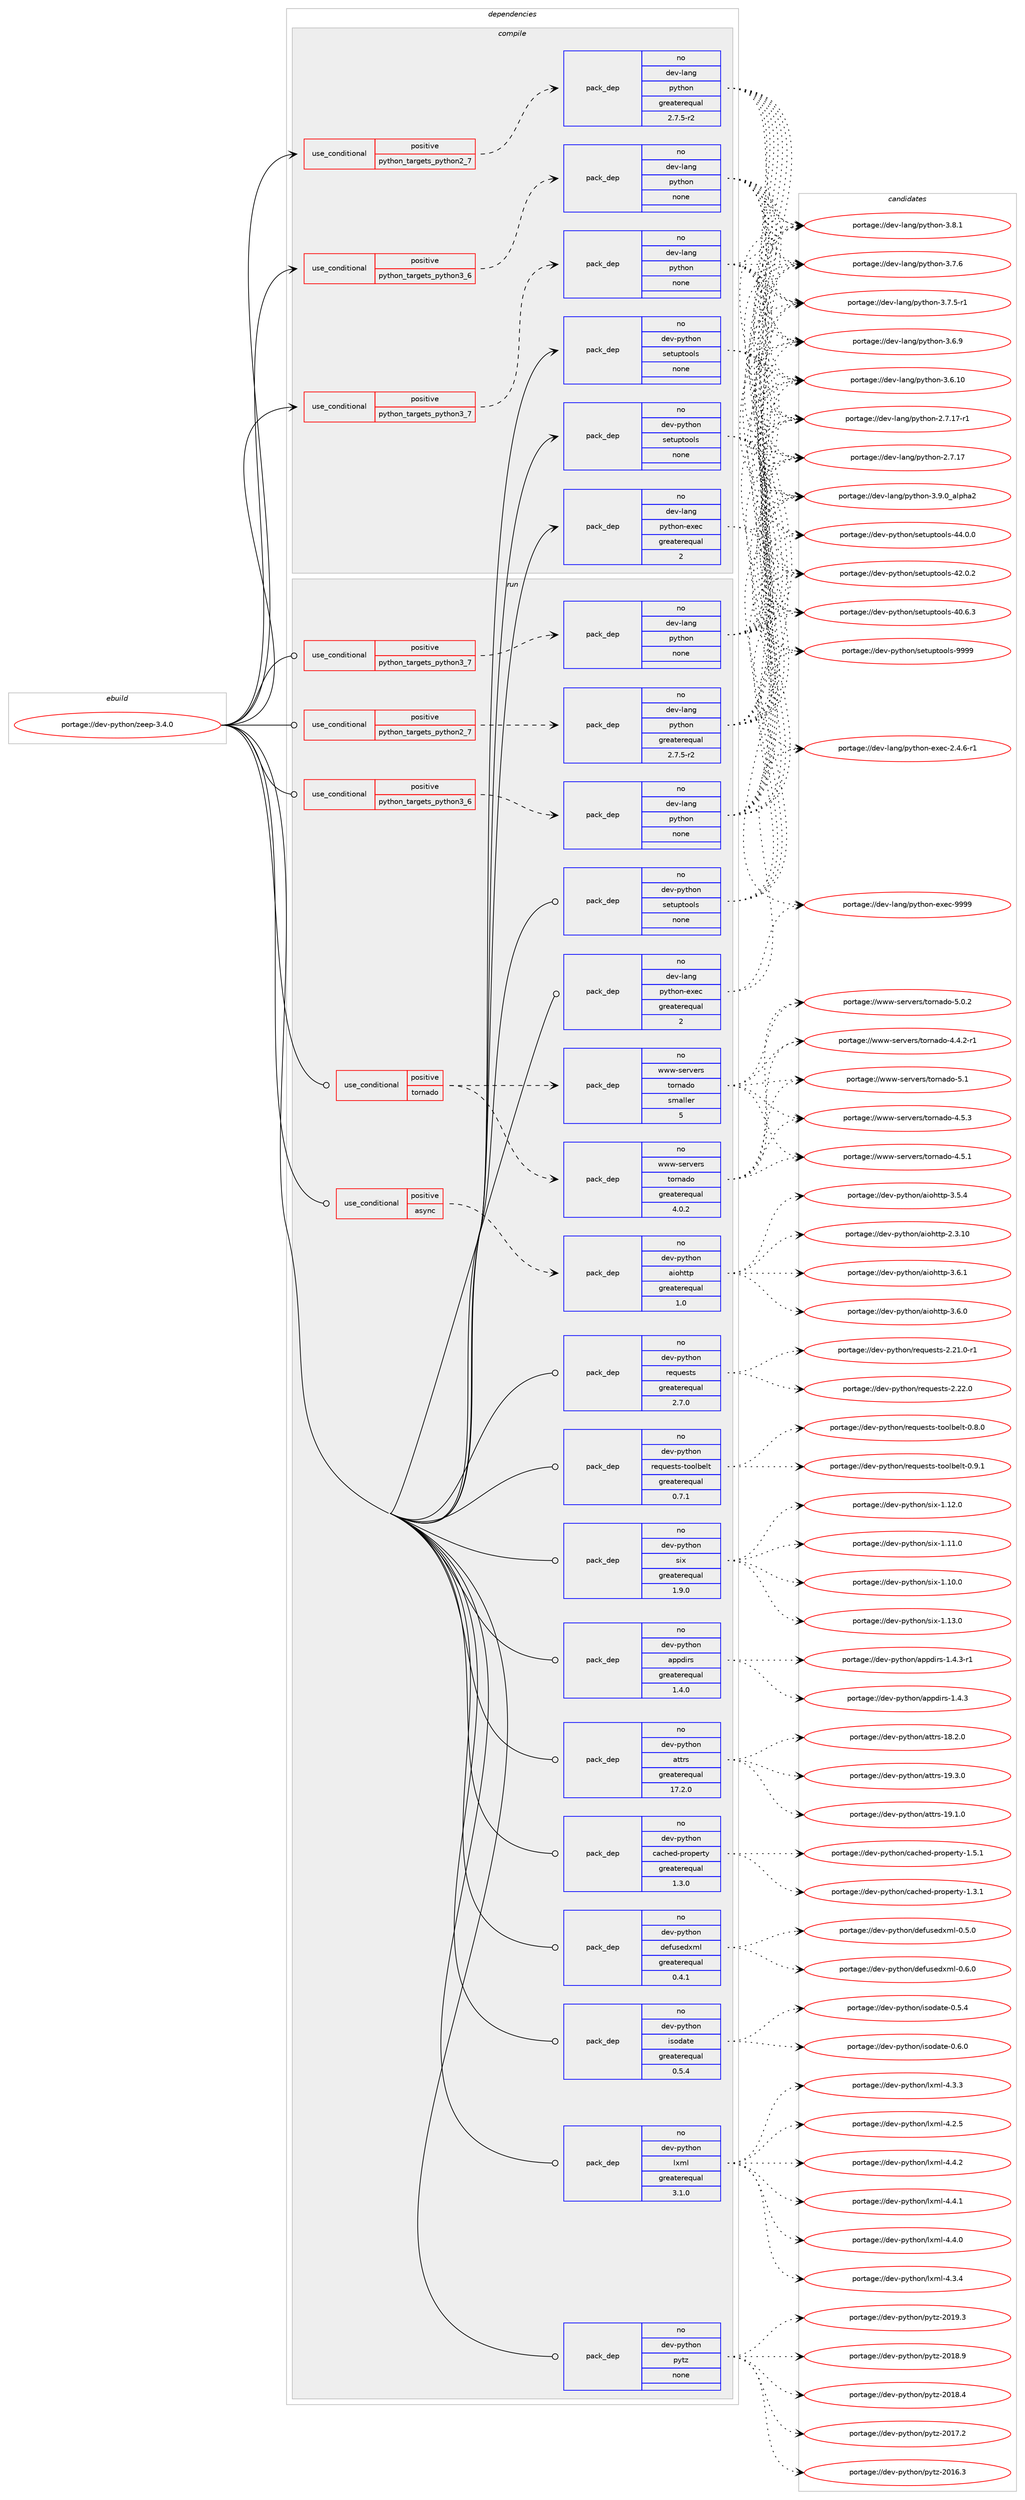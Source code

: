 digraph prolog {

# *************
# Graph options
# *************

newrank=true;
concentrate=true;
compound=true;
graph [rankdir=LR,fontname=Helvetica,fontsize=10,ranksep=1.5];#, ranksep=2.5, nodesep=0.2];
edge  [arrowhead=vee];
node  [fontname=Helvetica,fontsize=10];

# **********
# The ebuild
# **********

subgraph cluster_leftcol {
color=gray;
rank=same;
label=<<i>ebuild</i>>;
id [label="portage://dev-python/zeep-3.4.0", color=red, width=4, href="../dev-python/zeep-3.4.0.svg"];
}

# ****************
# The dependencies
# ****************

subgraph cluster_midcol {
color=gray;
label=<<i>dependencies</i>>;
subgraph cluster_compile {
fillcolor="#eeeeee";
style=filled;
label=<<i>compile</i>>;
subgraph cond103281 {
dependency416819 [label=<<TABLE BORDER="0" CELLBORDER="1" CELLSPACING="0" CELLPADDING="4"><TR><TD ROWSPAN="3" CELLPADDING="10">use_conditional</TD></TR><TR><TD>positive</TD></TR><TR><TD>python_targets_python2_7</TD></TR></TABLE>>, shape=none, color=red];
subgraph pack308657 {
dependency416820 [label=<<TABLE BORDER="0" CELLBORDER="1" CELLSPACING="0" CELLPADDING="4" WIDTH="220"><TR><TD ROWSPAN="6" CELLPADDING="30">pack_dep</TD></TR><TR><TD WIDTH="110">no</TD></TR><TR><TD>dev-lang</TD></TR><TR><TD>python</TD></TR><TR><TD>greaterequal</TD></TR><TR><TD>2.7.5-r2</TD></TR></TABLE>>, shape=none, color=blue];
}
dependency416819:e -> dependency416820:w [weight=20,style="dashed",arrowhead="vee"];
}
id:e -> dependency416819:w [weight=20,style="solid",arrowhead="vee"];
subgraph cond103282 {
dependency416821 [label=<<TABLE BORDER="0" CELLBORDER="1" CELLSPACING="0" CELLPADDING="4"><TR><TD ROWSPAN="3" CELLPADDING="10">use_conditional</TD></TR><TR><TD>positive</TD></TR><TR><TD>python_targets_python3_6</TD></TR></TABLE>>, shape=none, color=red];
subgraph pack308658 {
dependency416822 [label=<<TABLE BORDER="0" CELLBORDER="1" CELLSPACING="0" CELLPADDING="4" WIDTH="220"><TR><TD ROWSPAN="6" CELLPADDING="30">pack_dep</TD></TR><TR><TD WIDTH="110">no</TD></TR><TR><TD>dev-lang</TD></TR><TR><TD>python</TD></TR><TR><TD>none</TD></TR><TR><TD></TD></TR></TABLE>>, shape=none, color=blue];
}
dependency416821:e -> dependency416822:w [weight=20,style="dashed",arrowhead="vee"];
}
id:e -> dependency416821:w [weight=20,style="solid",arrowhead="vee"];
subgraph cond103283 {
dependency416823 [label=<<TABLE BORDER="0" CELLBORDER="1" CELLSPACING="0" CELLPADDING="4"><TR><TD ROWSPAN="3" CELLPADDING="10">use_conditional</TD></TR><TR><TD>positive</TD></TR><TR><TD>python_targets_python3_7</TD></TR></TABLE>>, shape=none, color=red];
subgraph pack308659 {
dependency416824 [label=<<TABLE BORDER="0" CELLBORDER="1" CELLSPACING="0" CELLPADDING="4" WIDTH="220"><TR><TD ROWSPAN="6" CELLPADDING="30">pack_dep</TD></TR><TR><TD WIDTH="110">no</TD></TR><TR><TD>dev-lang</TD></TR><TR><TD>python</TD></TR><TR><TD>none</TD></TR><TR><TD></TD></TR></TABLE>>, shape=none, color=blue];
}
dependency416823:e -> dependency416824:w [weight=20,style="dashed",arrowhead="vee"];
}
id:e -> dependency416823:w [weight=20,style="solid",arrowhead="vee"];
subgraph pack308660 {
dependency416825 [label=<<TABLE BORDER="0" CELLBORDER="1" CELLSPACING="0" CELLPADDING="4" WIDTH="220"><TR><TD ROWSPAN="6" CELLPADDING="30">pack_dep</TD></TR><TR><TD WIDTH="110">no</TD></TR><TR><TD>dev-lang</TD></TR><TR><TD>python-exec</TD></TR><TR><TD>greaterequal</TD></TR><TR><TD>2</TD></TR></TABLE>>, shape=none, color=blue];
}
id:e -> dependency416825:w [weight=20,style="solid",arrowhead="vee"];
subgraph pack308661 {
dependency416826 [label=<<TABLE BORDER="0" CELLBORDER="1" CELLSPACING="0" CELLPADDING="4" WIDTH="220"><TR><TD ROWSPAN="6" CELLPADDING="30">pack_dep</TD></TR><TR><TD WIDTH="110">no</TD></TR><TR><TD>dev-python</TD></TR><TR><TD>setuptools</TD></TR><TR><TD>none</TD></TR><TR><TD></TD></TR></TABLE>>, shape=none, color=blue];
}
id:e -> dependency416826:w [weight=20,style="solid",arrowhead="vee"];
subgraph pack308662 {
dependency416827 [label=<<TABLE BORDER="0" CELLBORDER="1" CELLSPACING="0" CELLPADDING="4" WIDTH="220"><TR><TD ROWSPAN="6" CELLPADDING="30">pack_dep</TD></TR><TR><TD WIDTH="110">no</TD></TR><TR><TD>dev-python</TD></TR><TR><TD>setuptools</TD></TR><TR><TD>none</TD></TR><TR><TD></TD></TR></TABLE>>, shape=none, color=blue];
}
id:e -> dependency416827:w [weight=20,style="solid",arrowhead="vee"];
}
subgraph cluster_compileandrun {
fillcolor="#eeeeee";
style=filled;
label=<<i>compile and run</i>>;
}
subgraph cluster_run {
fillcolor="#eeeeee";
style=filled;
label=<<i>run</i>>;
subgraph cond103284 {
dependency416828 [label=<<TABLE BORDER="0" CELLBORDER="1" CELLSPACING="0" CELLPADDING="4"><TR><TD ROWSPAN="3" CELLPADDING="10">use_conditional</TD></TR><TR><TD>positive</TD></TR><TR><TD>async</TD></TR></TABLE>>, shape=none, color=red];
subgraph pack308663 {
dependency416829 [label=<<TABLE BORDER="0" CELLBORDER="1" CELLSPACING="0" CELLPADDING="4" WIDTH="220"><TR><TD ROWSPAN="6" CELLPADDING="30">pack_dep</TD></TR><TR><TD WIDTH="110">no</TD></TR><TR><TD>dev-python</TD></TR><TR><TD>aiohttp</TD></TR><TR><TD>greaterequal</TD></TR><TR><TD>1.0</TD></TR></TABLE>>, shape=none, color=blue];
}
dependency416828:e -> dependency416829:w [weight=20,style="dashed",arrowhead="vee"];
}
id:e -> dependency416828:w [weight=20,style="solid",arrowhead="odot"];
subgraph cond103285 {
dependency416830 [label=<<TABLE BORDER="0" CELLBORDER="1" CELLSPACING="0" CELLPADDING="4"><TR><TD ROWSPAN="3" CELLPADDING="10">use_conditional</TD></TR><TR><TD>positive</TD></TR><TR><TD>python_targets_python2_7</TD></TR></TABLE>>, shape=none, color=red];
subgraph pack308664 {
dependency416831 [label=<<TABLE BORDER="0" CELLBORDER="1" CELLSPACING="0" CELLPADDING="4" WIDTH="220"><TR><TD ROWSPAN="6" CELLPADDING="30">pack_dep</TD></TR><TR><TD WIDTH="110">no</TD></TR><TR><TD>dev-lang</TD></TR><TR><TD>python</TD></TR><TR><TD>greaterequal</TD></TR><TR><TD>2.7.5-r2</TD></TR></TABLE>>, shape=none, color=blue];
}
dependency416830:e -> dependency416831:w [weight=20,style="dashed",arrowhead="vee"];
}
id:e -> dependency416830:w [weight=20,style="solid",arrowhead="odot"];
subgraph cond103286 {
dependency416832 [label=<<TABLE BORDER="0" CELLBORDER="1" CELLSPACING="0" CELLPADDING="4"><TR><TD ROWSPAN="3" CELLPADDING="10">use_conditional</TD></TR><TR><TD>positive</TD></TR><TR><TD>python_targets_python3_6</TD></TR></TABLE>>, shape=none, color=red];
subgraph pack308665 {
dependency416833 [label=<<TABLE BORDER="0" CELLBORDER="1" CELLSPACING="0" CELLPADDING="4" WIDTH="220"><TR><TD ROWSPAN="6" CELLPADDING="30">pack_dep</TD></TR><TR><TD WIDTH="110">no</TD></TR><TR><TD>dev-lang</TD></TR><TR><TD>python</TD></TR><TR><TD>none</TD></TR><TR><TD></TD></TR></TABLE>>, shape=none, color=blue];
}
dependency416832:e -> dependency416833:w [weight=20,style="dashed",arrowhead="vee"];
}
id:e -> dependency416832:w [weight=20,style="solid",arrowhead="odot"];
subgraph cond103287 {
dependency416834 [label=<<TABLE BORDER="0" CELLBORDER="1" CELLSPACING="0" CELLPADDING="4"><TR><TD ROWSPAN="3" CELLPADDING="10">use_conditional</TD></TR><TR><TD>positive</TD></TR><TR><TD>python_targets_python3_7</TD></TR></TABLE>>, shape=none, color=red];
subgraph pack308666 {
dependency416835 [label=<<TABLE BORDER="0" CELLBORDER="1" CELLSPACING="0" CELLPADDING="4" WIDTH="220"><TR><TD ROWSPAN="6" CELLPADDING="30">pack_dep</TD></TR><TR><TD WIDTH="110">no</TD></TR><TR><TD>dev-lang</TD></TR><TR><TD>python</TD></TR><TR><TD>none</TD></TR><TR><TD></TD></TR></TABLE>>, shape=none, color=blue];
}
dependency416834:e -> dependency416835:w [weight=20,style="dashed",arrowhead="vee"];
}
id:e -> dependency416834:w [weight=20,style="solid",arrowhead="odot"];
subgraph cond103288 {
dependency416836 [label=<<TABLE BORDER="0" CELLBORDER="1" CELLSPACING="0" CELLPADDING="4"><TR><TD ROWSPAN="3" CELLPADDING="10">use_conditional</TD></TR><TR><TD>positive</TD></TR><TR><TD>tornado</TD></TR></TABLE>>, shape=none, color=red];
subgraph pack308667 {
dependency416837 [label=<<TABLE BORDER="0" CELLBORDER="1" CELLSPACING="0" CELLPADDING="4" WIDTH="220"><TR><TD ROWSPAN="6" CELLPADDING="30">pack_dep</TD></TR><TR><TD WIDTH="110">no</TD></TR><TR><TD>www-servers</TD></TR><TR><TD>tornado</TD></TR><TR><TD>greaterequal</TD></TR><TR><TD>4.0.2</TD></TR></TABLE>>, shape=none, color=blue];
}
dependency416836:e -> dependency416837:w [weight=20,style="dashed",arrowhead="vee"];
subgraph pack308668 {
dependency416838 [label=<<TABLE BORDER="0" CELLBORDER="1" CELLSPACING="0" CELLPADDING="4" WIDTH="220"><TR><TD ROWSPAN="6" CELLPADDING="30">pack_dep</TD></TR><TR><TD WIDTH="110">no</TD></TR><TR><TD>www-servers</TD></TR><TR><TD>tornado</TD></TR><TR><TD>smaller</TD></TR><TR><TD>5</TD></TR></TABLE>>, shape=none, color=blue];
}
dependency416836:e -> dependency416838:w [weight=20,style="dashed",arrowhead="vee"];
}
id:e -> dependency416836:w [weight=20,style="solid",arrowhead="odot"];
subgraph pack308669 {
dependency416839 [label=<<TABLE BORDER="0" CELLBORDER="1" CELLSPACING="0" CELLPADDING="4" WIDTH="220"><TR><TD ROWSPAN="6" CELLPADDING="30">pack_dep</TD></TR><TR><TD WIDTH="110">no</TD></TR><TR><TD>dev-lang</TD></TR><TR><TD>python-exec</TD></TR><TR><TD>greaterequal</TD></TR><TR><TD>2</TD></TR></TABLE>>, shape=none, color=blue];
}
id:e -> dependency416839:w [weight=20,style="solid",arrowhead="odot"];
subgraph pack308670 {
dependency416840 [label=<<TABLE BORDER="0" CELLBORDER="1" CELLSPACING="0" CELLPADDING="4" WIDTH="220"><TR><TD ROWSPAN="6" CELLPADDING="30">pack_dep</TD></TR><TR><TD WIDTH="110">no</TD></TR><TR><TD>dev-python</TD></TR><TR><TD>appdirs</TD></TR><TR><TD>greaterequal</TD></TR><TR><TD>1.4.0</TD></TR></TABLE>>, shape=none, color=blue];
}
id:e -> dependency416840:w [weight=20,style="solid",arrowhead="odot"];
subgraph pack308671 {
dependency416841 [label=<<TABLE BORDER="0" CELLBORDER="1" CELLSPACING="0" CELLPADDING="4" WIDTH="220"><TR><TD ROWSPAN="6" CELLPADDING="30">pack_dep</TD></TR><TR><TD WIDTH="110">no</TD></TR><TR><TD>dev-python</TD></TR><TR><TD>attrs</TD></TR><TR><TD>greaterequal</TD></TR><TR><TD>17.2.0</TD></TR></TABLE>>, shape=none, color=blue];
}
id:e -> dependency416841:w [weight=20,style="solid",arrowhead="odot"];
subgraph pack308672 {
dependency416842 [label=<<TABLE BORDER="0" CELLBORDER="1" CELLSPACING="0" CELLPADDING="4" WIDTH="220"><TR><TD ROWSPAN="6" CELLPADDING="30">pack_dep</TD></TR><TR><TD WIDTH="110">no</TD></TR><TR><TD>dev-python</TD></TR><TR><TD>cached-property</TD></TR><TR><TD>greaterequal</TD></TR><TR><TD>1.3.0</TD></TR></TABLE>>, shape=none, color=blue];
}
id:e -> dependency416842:w [weight=20,style="solid",arrowhead="odot"];
subgraph pack308673 {
dependency416843 [label=<<TABLE BORDER="0" CELLBORDER="1" CELLSPACING="0" CELLPADDING="4" WIDTH="220"><TR><TD ROWSPAN="6" CELLPADDING="30">pack_dep</TD></TR><TR><TD WIDTH="110">no</TD></TR><TR><TD>dev-python</TD></TR><TR><TD>defusedxml</TD></TR><TR><TD>greaterequal</TD></TR><TR><TD>0.4.1</TD></TR></TABLE>>, shape=none, color=blue];
}
id:e -> dependency416843:w [weight=20,style="solid",arrowhead="odot"];
subgraph pack308674 {
dependency416844 [label=<<TABLE BORDER="0" CELLBORDER="1" CELLSPACING="0" CELLPADDING="4" WIDTH="220"><TR><TD ROWSPAN="6" CELLPADDING="30">pack_dep</TD></TR><TR><TD WIDTH="110">no</TD></TR><TR><TD>dev-python</TD></TR><TR><TD>isodate</TD></TR><TR><TD>greaterequal</TD></TR><TR><TD>0.5.4</TD></TR></TABLE>>, shape=none, color=blue];
}
id:e -> dependency416844:w [weight=20,style="solid",arrowhead="odot"];
subgraph pack308675 {
dependency416845 [label=<<TABLE BORDER="0" CELLBORDER="1" CELLSPACING="0" CELLPADDING="4" WIDTH="220"><TR><TD ROWSPAN="6" CELLPADDING="30">pack_dep</TD></TR><TR><TD WIDTH="110">no</TD></TR><TR><TD>dev-python</TD></TR><TR><TD>lxml</TD></TR><TR><TD>greaterequal</TD></TR><TR><TD>3.1.0</TD></TR></TABLE>>, shape=none, color=blue];
}
id:e -> dependency416845:w [weight=20,style="solid",arrowhead="odot"];
subgraph pack308676 {
dependency416846 [label=<<TABLE BORDER="0" CELLBORDER="1" CELLSPACING="0" CELLPADDING="4" WIDTH="220"><TR><TD ROWSPAN="6" CELLPADDING="30">pack_dep</TD></TR><TR><TD WIDTH="110">no</TD></TR><TR><TD>dev-python</TD></TR><TR><TD>pytz</TD></TR><TR><TD>none</TD></TR><TR><TD></TD></TR></TABLE>>, shape=none, color=blue];
}
id:e -> dependency416846:w [weight=20,style="solid",arrowhead="odot"];
subgraph pack308677 {
dependency416847 [label=<<TABLE BORDER="0" CELLBORDER="1" CELLSPACING="0" CELLPADDING="4" WIDTH="220"><TR><TD ROWSPAN="6" CELLPADDING="30">pack_dep</TD></TR><TR><TD WIDTH="110">no</TD></TR><TR><TD>dev-python</TD></TR><TR><TD>requests</TD></TR><TR><TD>greaterequal</TD></TR><TR><TD>2.7.0</TD></TR></TABLE>>, shape=none, color=blue];
}
id:e -> dependency416847:w [weight=20,style="solid",arrowhead="odot"];
subgraph pack308678 {
dependency416848 [label=<<TABLE BORDER="0" CELLBORDER="1" CELLSPACING="0" CELLPADDING="4" WIDTH="220"><TR><TD ROWSPAN="6" CELLPADDING="30">pack_dep</TD></TR><TR><TD WIDTH="110">no</TD></TR><TR><TD>dev-python</TD></TR><TR><TD>requests-toolbelt</TD></TR><TR><TD>greaterequal</TD></TR><TR><TD>0.7.1</TD></TR></TABLE>>, shape=none, color=blue];
}
id:e -> dependency416848:w [weight=20,style="solid",arrowhead="odot"];
subgraph pack308679 {
dependency416849 [label=<<TABLE BORDER="0" CELLBORDER="1" CELLSPACING="0" CELLPADDING="4" WIDTH="220"><TR><TD ROWSPAN="6" CELLPADDING="30">pack_dep</TD></TR><TR><TD WIDTH="110">no</TD></TR><TR><TD>dev-python</TD></TR><TR><TD>setuptools</TD></TR><TR><TD>none</TD></TR><TR><TD></TD></TR></TABLE>>, shape=none, color=blue];
}
id:e -> dependency416849:w [weight=20,style="solid",arrowhead="odot"];
subgraph pack308680 {
dependency416850 [label=<<TABLE BORDER="0" CELLBORDER="1" CELLSPACING="0" CELLPADDING="4" WIDTH="220"><TR><TD ROWSPAN="6" CELLPADDING="30">pack_dep</TD></TR><TR><TD WIDTH="110">no</TD></TR><TR><TD>dev-python</TD></TR><TR><TD>six</TD></TR><TR><TD>greaterequal</TD></TR><TR><TD>1.9.0</TD></TR></TABLE>>, shape=none, color=blue];
}
id:e -> dependency416850:w [weight=20,style="solid",arrowhead="odot"];
}
}

# **************
# The candidates
# **************

subgraph cluster_choices {
rank=same;
color=gray;
label=<<i>candidates</i>>;

subgraph choice308657 {
color=black;
nodesep=1;
choice10010111845108971101034711212111610411111045514657464895971081121049750 [label="portage://dev-lang/python-3.9.0_alpha2", color=red, width=4,href="../dev-lang/python-3.9.0_alpha2.svg"];
choice100101118451089711010347112121116104111110455146564649 [label="portage://dev-lang/python-3.8.1", color=red, width=4,href="../dev-lang/python-3.8.1.svg"];
choice100101118451089711010347112121116104111110455146554654 [label="portage://dev-lang/python-3.7.6", color=red, width=4,href="../dev-lang/python-3.7.6.svg"];
choice1001011184510897110103471121211161041111104551465546534511449 [label="portage://dev-lang/python-3.7.5-r1", color=red, width=4,href="../dev-lang/python-3.7.5-r1.svg"];
choice100101118451089711010347112121116104111110455146544657 [label="portage://dev-lang/python-3.6.9", color=red, width=4,href="../dev-lang/python-3.6.9.svg"];
choice10010111845108971101034711212111610411111045514654464948 [label="portage://dev-lang/python-3.6.10", color=red, width=4,href="../dev-lang/python-3.6.10.svg"];
choice100101118451089711010347112121116104111110455046554649554511449 [label="portage://dev-lang/python-2.7.17-r1", color=red, width=4,href="../dev-lang/python-2.7.17-r1.svg"];
choice10010111845108971101034711212111610411111045504655464955 [label="portage://dev-lang/python-2.7.17", color=red, width=4,href="../dev-lang/python-2.7.17.svg"];
dependency416820:e -> choice10010111845108971101034711212111610411111045514657464895971081121049750:w [style=dotted,weight="100"];
dependency416820:e -> choice100101118451089711010347112121116104111110455146564649:w [style=dotted,weight="100"];
dependency416820:e -> choice100101118451089711010347112121116104111110455146554654:w [style=dotted,weight="100"];
dependency416820:e -> choice1001011184510897110103471121211161041111104551465546534511449:w [style=dotted,weight="100"];
dependency416820:e -> choice100101118451089711010347112121116104111110455146544657:w [style=dotted,weight="100"];
dependency416820:e -> choice10010111845108971101034711212111610411111045514654464948:w [style=dotted,weight="100"];
dependency416820:e -> choice100101118451089711010347112121116104111110455046554649554511449:w [style=dotted,weight="100"];
dependency416820:e -> choice10010111845108971101034711212111610411111045504655464955:w [style=dotted,weight="100"];
}
subgraph choice308658 {
color=black;
nodesep=1;
choice10010111845108971101034711212111610411111045514657464895971081121049750 [label="portage://dev-lang/python-3.9.0_alpha2", color=red, width=4,href="../dev-lang/python-3.9.0_alpha2.svg"];
choice100101118451089711010347112121116104111110455146564649 [label="portage://dev-lang/python-3.8.1", color=red, width=4,href="../dev-lang/python-3.8.1.svg"];
choice100101118451089711010347112121116104111110455146554654 [label="portage://dev-lang/python-3.7.6", color=red, width=4,href="../dev-lang/python-3.7.6.svg"];
choice1001011184510897110103471121211161041111104551465546534511449 [label="portage://dev-lang/python-3.7.5-r1", color=red, width=4,href="../dev-lang/python-3.7.5-r1.svg"];
choice100101118451089711010347112121116104111110455146544657 [label="portage://dev-lang/python-3.6.9", color=red, width=4,href="../dev-lang/python-3.6.9.svg"];
choice10010111845108971101034711212111610411111045514654464948 [label="portage://dev-lang/python-3.6.10", color=red, width=4,href="../dev-lang/python-3.6.10.svg"];
choice100101118451089711010347112121116104111110455046554649554511449 [label="portage://dev-lang/python-2.7.17-r1", color=red, width=4,href="../dev-lang/python-2.7.17-r1.svg"];
choice10010111845108971101034711212111610411111045504655464955 [label="portage://dev-lang/python-2.7.17", color=red, width=4,href="../dev-lang/python-2.7.17.svg"];
dependency416822:e -> choice10010111845108971101034711212111610411111045514657464895971081121049750:w [style=dotted,weight="100"];
dependency416822:e -> choice100101118451089711010347112121116104111110455146564649:w [style=dotted,weight="100"];
dependency416822:e -> choice100101118451089711010347112121116104111110455146554654:w [style=dotted,weight="100"];
dependency416822:e -> choice1001011184510897110103471121211161041111104551465546534511449:w [style=dotted,weight="100"];
dependency416822:e -> choice100101118451089711010347112121116104111110455146544657:w [style=dotted,weight="100"];
dependency416822:e -> choice10010111845108971101034711212111610411111045514654464948:w [style=dotted,weight="100"];
dependency416822:e -> choice100101118451089711010347112121116104111110455046554649554511449:w [style=dotted,weight="100"];
dependency416822:e -> choice10010111845108971101034711212111610411111045504655464955:w [style=dotted,weight="100"];
}
subgraph choice308659 {
color=black;
nodesep=1;
choice10010111845108971101034711212111610411111045514657464895971081121049750 [label="portage://dev-lang/python-3.9.0_alpha2", color=red, width=4,href="../dev-lang/python-3.9.0_alpha2.svg"];
choice100101118451089711010347112121116104111110455146564649 [label="portage://dev-lang/python-3.8.1", color=red, width=4,href="../dev-lang/python-3.8.1.svg"];
choice100101118451089711010347112121116104111110455146554654 [label="portage://dev-lang/python-3.7.6", color=red, width=4,href="../dev-lang/python-3.7.6.svg"];
choice1001011184510897110103471121211161041111104551465546534511449 [label="portage://dev-lang/python-3.7.5-r1", color=red, width=4,href="../dev-lang/python-3.7.5-r1.svg"];
choice100101118451089711010347112121116104111110455146544657 [label="portage://dev-lang/python-3.6.9", color=red, width=4,href="../dev-lang/python-3.6.9.svg"];
choice10010111845108971101034711212111610411111045514654464948 [label="portage://dev-lang/python-3.6.10", color=red, width=4,href="../dev-lang/python-3.6.10.svg"];
choice100101118451089711010347112121116104111110455046554649554511449 [label="portage://dev-lang/python-2.7.17-r1", color=red, width=4,href="../dev-lang/python-2.7.17-r1.svg"];
choice10010111845108971101034711212111610411111045504655464955 [label="portage://dev-lang/python-2.7.17", color=red, width=4,href="../dev-lang/python-2.7.17.svg"];
dependency416824:e -> choice10010111845108971101034711212111610411111045514657464895971081121049750:w [style=dotted,weight="100"];
dependency416824:e -> choice100101118451089711010347112121116104111110455146564649:w [style=dotted,weight="100"];
dependency416824:e -> choice100101118451089711010347112121116104111110455146554654:w [style=dotted,weight="100"];
dependency416824:e -> choice1001011184510897110103471121211161041111104551465546534511449:w [style=dotted,weight="100"];
dependency416824:e -> choice100101118451089711010347112121116104111110455146544657:w [style=dotted,weight="100"];
dependency416824:e -> choice10010111845108971101034711212111610411111045514654464948:w [style=dotted,weight="100"];
dependency416824:e -> choice100101118451089711010347112121116104111110455046554649554511449:w [style=dotted,weight="100"];
dependency416824:e -> choice10010111845108971101034711212111610411111045504655464955:w [style=dotted,weight="100"];
}
subgraph choice308660 {
color=black;
nodesep=1;
choice10010111845108971101034711212111610411111045101120101994557575757 [label="portage://dev-lang/python-exec-9999", color=red, width=4,href="../dev-lang/python-exec-9999.svg"];
choice10010111845108971101034711212111610411111045101120101994550465246544511449 [label="portage://dev-lang/python-exec-2.4.6-r1", color=red, width=4,href="../dev-lang/python-exec-2.4.6-r1.svg"];
dependency416825:e -> choice10010111845108971101034711212111610411111045101120101994557575757:w [style=dotted,weight="100"];
dependency416825:e -> choice10010111845108971101034711212111610411111045101120101994550465246544511449:w [style=dotted,weight="100"];
}
subgraph choice308661 {
color=black;
nodesep=1;
choice10010111845112121116104111110471151011161171121161111111081154557575757 [label="portage://dev-python/setuptools-9999", color=red, width=4,href="../dev-python/setuptools-9999.svg"];
choice100101118451121211161041111104711510111611711211611111110811545525246484648 [label="portage://dev-python/setuptools-44.0.0", color=red, width=4,href="../dev-python/setuptools-44.0.0.svg"];
choice100101118451121211161041111104711510111611711211611111110811545525046484650 [label="portage://dev-python/setuptools-42.0.2", color=red, width=4,href="../dev-python/setuptools-42.0.2.svg"];
choice100101118451121211161041111104711510111611711211611111110811545524846544651 [label="portage://dev-python/setuptools-40.6.3", color=red, width=4,href="../dev-python/setuptools-40.6.3.svg"];
dependency416826:e -> choice10010111845112121116104111110471151011161171121161111111081154557575757:w [style=dotted,weight="100"];
dependency416826:e -> choice100101118451121211161041111104711510111611711211611111110811545525246484648:w [style=dotted,weight="100"];
dependency416826:e -> choice100101118451121211161041111104711510111611711211611111110811545525046484650:w [style=dotted,weight="100"];
dependency416826:e -> choice100101118451121211161041111104711510111611711211611111110811545524846544651:w [style=dotted,weight="100"];
}
subgraph choice308662 {
color=black;
nodesep=1;
choice10010111845112121116104111110471151011161171121161111111081154557575757 [label="portage://dev-python/setuptools-9999", color=red, width=4,href="../dev-python/setuptools-9999.svg"];
choice100101118451121211161041111104711510111611711211611111110811545525246484648 [label="portage://dev-python/setuptools-44.0.0", color=red, width=4,href="../dev-python/setuptools-44.0.0.svg"];
choice100101118451121211161041111104711510111611711211611111110811545525046484650 [label="portage://dev-python/setuptools-42.0.2", color=red, width=4,href="../dev-python/setuptools-42.0.2.svg"];
choice100101118451121211161041111104711510111611711211611111110811545524846544651 [label="portage://dev-python/setuptools-40.6.3", color=red, width=4,href="../dev-python/setuptools-40.6.3.svg"];
dependency416827:e -> choice10010111845112121116104111110471151011161171121161111111081154557575757:w [style=dotted,weight="100"];
dependency416827:e -> choice100101118451121211161041111104711510111611711211611111110811545525246484648:w [style=dotted,weight="100"];
dependency416827:e -> choice100101118451121211161041111104711510111611711211611111110811545525046484650:w [style=dotted,weight="100"];
dependency416827:e -> choice100101118451121211161041111104711510111611711211611111110811545524846544651:w [style=dotted,weight="100"];
}
subgraph choice308663 {
color=black;
nodesep=1;
choice100101118451121211161041111104797105111104116116112455146544649 [label="portage://dev-python/aiohttp-3.6.1", color=red, width=4,href="../dev-python/aiohttp-3.6.1.svg"];
choice100101118451121211161041111104797105111104116116112455146544648 [label="portage://dev-python/aiohttp-3.6.0", color=red, width=4,href="../dev-python/aiohttp-3.6.0.svg"];
choice100101118451121211161041111104797105111104116116112455146534652 [label="portage://dev-python/aiohttp-3.5.4", color=red, width=4,href="../dev-python/aiohttp-3.5.4.svg"];
choice10010111845112121116104111110479710511110411611611245504651464948 [label="portage://dev-python/aiohttp-2.3.10", color=red, width=4,href="../dev-python/aiohttp-2.3.10.svg"];
dependency416829:e -> choice100101118451121211161041111104797105111104116116112455146544649:w [style=dotted,weight="100"];
dependency416829:e -> choice100101118451121211161041111104797105111104116116112455146544648:w [style=dotted,weight="100"];
dependency416829:e -> choice100101118451121211161041111104797105111104116116112455146534652:w [style=dotted,weight="100"];
dependency416829:e -> choice10010111845112121116104111110479710511110411611611245504651464948:w [style=dotted,weight="100"];
}
subgraph choice308664 {
color=black;
nodesep=1;
choice10010111845108971101034711212111610411111045514657464895971081121049750 [label="portage://dev-lang/python-3.9.0_alpha2", color=red, width=4,href="../dev-lang/python-3.9.0_alpha2.svg"];
choice100101118451089711010347112121116104111110455146564649 [label="portage://dev-lang/python-3.8.1", color=red, width=4,href="../dev-lang/python-3.8.1.svg"];
choice100101118451089711010347112121116104111110455146554654 [label="portage://dev-lang/python-3.7.6", color=red, width=4,href="../dev-lang/python-3.7.6.svg"];
choice1001011184510897110103471121211161041111104551465546534511449 [label="portage://dev-lang/python-3.7.5-r1", color=red, width=4,href="../dev-lang/python-3.7.5-r1.svg"];
choice100101118451089711010347112121116104111110455146544657 [label="portage://dev-lang/python-3.6.9", color=red, width=4,href="../dev-lang/python-3.6.9.svg"];
choice10010111845108971101034711212111610411111045514654464948 [label="portage://dev-lang/python-3.6.10", color=red, width=4,href="../dev-lang/python-3.6.10.svg"];
choice100101118451089711010347112121116104111110455046554649554511449 [label="portage://dev-lang/python-2.7.17-r1", color=red, width=4,href="../dev-lang/python-2.7.17-r1.svg"];
choice10010111845108971101034711212111610411111045504655464955 [label="portage://dev-lang/python-2.7.17", color=red, width=4,href="../dev-lang/python-2.7.17.svg"];
dependency416831:e -> choice10010111845108971101034711212111610411111045514657464895971081121049750:w [style=dotted,weight="100"];
dependency416831:e -> choice100101118451089711010347112121116104111110455146564649:w [style=dotted,weight="100"];
dependency416831:e -> choice100101118451089711010347112121116104111110455146554654:w [style=dotted,weight="100"];
dependency416831:e -> choice1001011184510897110103471121211161041111104551465546534511449:w [style=dotted,weight="100"];
dependency416831:e -> choice100101118451089711010347112121116104111110455146544657:w [style=dotted,weight="100"];
dependency416831:e -> choice10010111845108971101034711212111610411111045514654464948:w [style=dotted,weight="100"];
dependency416831:e -> choice100101118451089711010347112121116104111110455046554649554511449:w [style=dotted,weight="100"];
dependency416831:e -> choice10010111845108971101034711212111610411111045504655464955:w [style=dotted,weight="100"];
}
subgraph choice308665 {
color=black;
nodesep=1;
choice10010111845108971101034711212111610411111045514657464895971081121049750 [label="portage://dev-lang/python-3.9.0_alpha2", color=red, width=4,href="../dev-lang/python-3.9.0_alpha2.svg"];
choice100101118451089711010347112121116104111110455146564649 [label="portage://dev-lang/python-3.8.1", color=red, width=4,href="../dev-lang/python-3.8.1.svg"];
choice100101118451089711010347112121116104111110455146554654 [label="portage://dev-lang/python-3.7.6", color=red, width=4,href="../dev-lang/python-3.7.6.svg"];
choice1001011184510897110103471121211161041111104551465546534511449 [label="portage://dev-lang/python-3.7.5-r1", color=red, width=4,href="../dev-lang/python-3.7.5-r1.svg"];
choice100101118451089711010347112121116104111110455146544657 [label="portage://dev-lang/python-3.6.9", color=red, width=4,href="../dev-lang/python-3.6.9.svg"];
choice10010111845108971101034711212111610411111045514654464948 [label="portage://dev-lang/python-3.6.10", color=red, width=4,href="../dev-lang/python-3.6.10.svg"];
choice100101118451089711010347112121116104111110455046554649554511449 [label="portage://dev-lang/python-2.7.17-r1", color=red, width=4,href="../dev-lang/python-2.7.17-r1.svg"];
choice10010111845108971101034711212111610411111045504655464955 [label="portage://dev-lang/python-2.7.17", color=red, width=4,href="../dev-lang/python-2.7.17.svg"];
dependency416833:e -> choice10010111845108971101034711212111610411111045514657464895971081121049750:w [style=dotted,weight="100"];
dependency416833:e -> choice100101118451089711010347112121116104111110455146564649:w [style=dotted,weight="100"];
dependency416833:e -> choice100101118451089711010347112121116104111110455146554654:w [style=dotted,weight="100"];
dependency416833:e -> choice1001011184510897110103471121211161041111104551465546534511449:w [style=dotted,weight="100"];
dependency416833:e -> choice100101118451089711010347112121116104111110455146544657:w [style=dotted,weight="100"];
dependency416833:e -> choice10010111845108971101034711212111610411111045514654464948:w [style=dotted,weight="100"];
dependency416833:e -> choice100101118451089711010347112121116104111110455046554649554511449:w [style=dotted,weight="100"];
dependency416833:e -> choice10010111845108971101034711212111610411111045504655464955:w [style=dotted,weight="100"];
}
subgraph choice308666 {
color=black;
nodesep=1;
choice10010111845108971101034711212111610411111045514657464895971081121049750 [label="portage://dev-lang/python-3.9.0_alpha2", color=red, width=4,href="../dev-lang/python-3.9.0_alpha2.svg"];
choice100101118451089711010347112121116104111110455146564649 [label="portage://dev-lang/python-3.8.1", color=red, width=4,href="../dev-lang/python-3.8.1.svg"];
choice100101118451089711010347112121116104111110455146554654 [label="portage://dev-lang/python-3.7.6", color=red, width=4,href="../dev-lang/python-3.7.6.svg"];
choice1001011184510897110103471121211161041111104551465546534511449 [label="portage://dev-lang/python-3.7.5-r1", color=red, width=4,href="../dev-lang/python-3.7.5-r1.svg"];
choice100101118451089711010347112121116104111110455146544657 [label="portage://dev-lang/python-3.6.9", color=red, width=4,href="../dev-lang/python-3.6.9.svg"];
choice10010111845108971101034711212111610411111045514654464948 [label="portage://dev-lang/python-3.6.10", color=red, width=4,href="../dev-lang/python-3.6.10.svg"];
choice100101118451089711010347112121116104111110455046554649554511449 [label="portage://dev-lang/python-2.7.17-r1", color=red, width=4,href="../dev-lang/python-2.7.17-r1.svg"];
choice10010111845108971101034711212111610411111045504655464955 [label="portage://dev-lang/python-2.7.17", color=red, width=4,href="../dev-lang/python-2.7.17.svg"];
dependency416835:e -> choice10010111845108971101034711212111610411111045514657464895971081121049750:w [style=dotted,weight="100"];
dependency416835:e -> choice100101118451089711010347112121116104111110455146564649:w [style=dotted,weight="100"];
dependency416835:e -> choice100101118451089711010347112121116104111110455146554654:w [style=dotted,weight="100"];
dependency416835:e -> choice1001011184510897110103471121211161041111104551465546534511449:w [style=dotted,weight="100"];
dependency416835:e -> choice100101118451089711010347112121116104111110455146544657:w [style=dotted,weight="100"];
dependency416835:e -> choice10010111845108971101034711212111610411111045514654464948:w [style=dotted,weight="100"];
dependency416835:e -> choice100101118451089711010347112121116104111110455046554649554511449:w [style=dotted,weight="100"];
dependency416835:e -> choice10010111845108971101034711212111610411111045504655464955:w [style=dotted,weight="100"];
}
subgraph choice308667 {
color=black;
nodesep=1;
choice11911911945115101114118101114115471161111141109710011145534649 [label="portage://www-servers/tornado-5.1", color=red, width=4,href="../www-servers/tornado-5.1.svg"];
choice119119119451151011141181011141154711611111411097100111455346484650 [label="portage://www-servers/tornado-5.0.2", color=red, width=4,href="../www-servers/tornado-5.0.2.svg"];
choice119119119451151011141181011141154711611111411097100111455246534651 [label="portage://www-servers/tornado-4.5.3", color=red, width=4,href="../www-servers/tornado-4.5.3.svg"];
choice119119119451151011141181011141154711611111411097100111455246534649 [label="portage://www-servers/tornado-4.5.1", color=red, width=4,href="../www-servers/tornado-4.5.1.svg"];
choice1191191194511510111411810111411547116111114110971001114552465246504511449 [label="portage://www-servers/tornado-4.4.2-r1", color=red, width=4,href="../www-servers/tornado-4.4.2-r1.svg"];
dependency416837:e -> choice11911911945115101114118101114115471161111141109710011145534649:w [style=dotted,weight="100"];
dependency416837:e -> choice119119119451151011141181011141154711611111411097100111455346484650:w [style=dotted,weight="100"];
dependency416837:e -> choice119119119451151011141181011141154711611111411097100111455246534651:w [style=dotted,weight="100"];
dependency416837:e -> choice119119119451151011141181011141154711611111411097100111455246534649:w [style=dotted,weight="100"];
dependency416837:e -> choice1191191194511510111411810111411547116111114110971001114552465246504511449:w [style=dotted,weight="100"];
}
subgraph choice308668 {
color=black;
nodesep=1;
choice11911911945115101114118101114115471161111141109710011145534649 [label="portage://www-servers/tornado-5.1", color=red, width=4,href="../www-servers/tornado-5.1.svg"];
choice119119119451151011141181011141154711611111411097100111455346484650 [label="portage://www-servers/tornado-5.0.2", color=red, width=4,href="../www-servers/tornado-5.0.2.svg"];
choice119119119451151011141181011141154711611111411097100111455246534651 [label="portage://www-servers/tornado-4.5.3", color=red, width=4,href="../www-servers/tornado-4.5.3.svg"];
choice119119119451151011141181011141154711611111411097100111455246534649 [label="portage://www-servers/tornado-4.5.1", color=red, width=4,href="../www-servers/tornado-4.5.1.svg"];
choice1191191194511510111411810111411547116111114110971001114552465246504511449 [label="portage://www-servers/tornado-4.4.2-r1", color=red, width=4,href="../www-servers/tornado-4.4.2-r1.svg"];
dependency416838:e -> choice11911911945115101114118101114115471161111141109710011145534649:w [style=dotted,weight="100"];
dependency416838:e -> choice119119119451151011141181011141154711611111411097100111455346484650:w [style=dotted,weight="100"];
dependency416838:e -> choice119119119451151011141181011141154711611111411097100111455246534651:w [style=dotted,weight="100"];
dependency416838:e -> choice119119119451151011141181011141154711611111411097100111455246534649:w [style=dotted,weight="100"];
dependency416838:e -> choice1191191194511510111411810111411547116111114110971001114552465246504511449:w [style=dotted,weight="100"];
}
subgraph choice308669 {
color=black;
nodesep=1;
choice10010111845108971101034711212111610411111045101120101994557575757 [label="portage://dev-lang/python-exec-9999", color=red, width=4,href="../dev-lang/python-exec-9999.svg"];
choice10010111845108971101034711212111610411111045101120101994550465246544511449 [label="portage://dev-lang/python-exec-2.4.6-r1", color=red, width=4,href="../dev-lang/python-exec-2.4.6-r1.svg"];
dependency416839:e -> choice10010111845108971101034711212111610411111045101120101994557575757:w [style=dotted,weight="100"];
dependency416839:e -> choice10010111845108971101034711212111610411111045101120101994550465246544511449:w [style=dotted,weight="100"];
}
subgraph choice308670 {
color=black;
nodesep=1;
choice1001011184511212111610411111047971121121001051141154549465246514511449 [label="portage://dev-python/appdirs-1.4.3-r1", color=red, width=4,href="../dev-python/appdirs-1.4.3-r1.svg"];
choice100101118451121211161041111104797112112100105114115454946524651 [label="portage://dev-python/appdirs-1.4.3", color=red, width=4,href="../dev-python/appdirs-1.4.3.svg"];
dependency416840:e -> choice1001011184511212111610411111047971121121001051141154549465246514511449:w [style=dotted,weight="100"];
dependency416840:e -> choice100101118451121211161041111104797112112100105114115454946524651:w [style=dotted,weight="100"];
}
subgraph choice308671 {
color=black;
nodesep=1;
choice10010111845112121116104111110479711611611411545495746514648 [label="portage://dev-python/attrs-19.3.0", color=red, width=4,href="../dev-python/attrs-19.3.0.svg"];
choice10010111845112121116104111110479711611611411545495746494648 [label="portage://dev-python/attrs-19.1.0", color=red, width=4,href="../dev-python/attrs-19.1.0.svg"];
choice10010111845112121116104111110479711611611411545495646504648 [label="portage://dev-python/attrs-18.2.0", color=red, width=4,href="../dev-python/attrs-18.2.0.svg"];
dependency416841:e -> choice10010111845112121116104111110479711611611411545495746514648:w [style=dotted,weight="100"];
dependency416841:e -> choice10010111845112121116104111110479711611611411545495746494648:w [style=dotted,weight="100"];
dependency416841:e -> choice10010111845112121116104111110479711611611411545495646504648:w [style=dotted,weight="100"];
}
subgraph choice308672 {
color=black;
nodesep=1;
choice100101118451121211161041111104799979910410110045112114111112101114116121454946534649 [label="portage://dev-python/cached-property-1.5.1", color=red, width=4,href="../dev-python/cached-property-1.5.1.svg"];
choice100101118451121211161041111104799979910410110045112114111112101114116121454946514649 [label="portage://dev-python/cached-property-1.3.1", color=red, width=4,href="../dev-python/cached-property-1.3.1.svg"];
dependency416842:e -> choice100101118451121211161041111104799979910410110045112114111112101114116121454946534649:w [style=dotted,weight="100"];
dependency416842:e -> choice100101118451121211161041111104799979910410110045112114111112101114116121454946514649:w [style=dotted,weight="100"];
}
subgraph choice308673 {
color=black;
nodesep=1;
choice1001011184511212111610411111047100101102117115101100120109108454846544648 [label="portage://dev-python/defusedxml-0.6.0", color=red, width=4,href="../dev-python/defusedxml-0.6.0.svg"];
choice1001011184511212111610411111047100101102117115101100120109108454846534648 [label="portage://dev-python/defusedxml-0.5.0", color=red, width=4,href="../dev-python/defusedxml-0.5.0.svg"];
dependency416843:e -> choice1001011184511212111610411111047100101102117115101100120109108454846544648:w [style=dotted,weight="100"];
dependency416843:e -> choice1001011184511212111610411111047100101102117115101100120109108454846534648:w [style=dotted,weight="100"];
}
subgraph choice308674 {
color=black;
nodesep=1;
choice100101118451121211161041111104710511511110097116101454846544648 [label="portage://dev-python/isodate-0.6.0", color=red, width=4,href="../dev-python/isodate-0.6.0.svg"];
choice100101118451121211161041111104710511511110097116101454846534652 [label="portage://dev-python/isodate-0.5.4", color=red, width=4,href="../dev-python/isodate-0.5.4.svg"];
dependency416844:e -> choice100101118451121211161041111104710511511110097116101454846544648:w [style=dotted,weight="100"];
dependency416844:e -> choice100101118451121211161041111104710511511110097116101454846534652:w [style=dotted,weight="100"];
}
subgraph choice308675 {
color=black;
nodesep=1;
choice1001011184511212111610411111047108120109108455246524650 [label="portage://dev-python/lxml-4.4.2", color=red, width=4,href="../dev-python/lxml-4.4.2.svg"];
choice1001011184511212111610411111047108120109108455246524649 [label="portage://dev-python/lxml-4.4.1", color=red, width=4,href="../dev-python/lxml-4.4.1.svg"];
choice1001011184511212111610411111047108120109108455246524648 [label="portage://dev-python/lxml-4.4.0", color=red, width=4,href="../dev-python/lxml-4.4.0.svg"];
choice1001011184511212111610411111047108120109108455246514652 [label="portage://dev-python/lxml-4.3.4", color=red, width=4,href="../dev-python/lxml-4.3.4.svg"];
choice1001011184511212111610411111047108120109108455246514651 [label="portage://dev-python/lxml-4.3.3", color=red, width=4,href="../dev-python/lxml-4.3.3.svg"];
choice1001011184511212111610411111047108120109108455246504653 [label="portage://dev-python/lxml-4.2.5", color=red, width=4,href="../dev-python/lxml-4.2.5.svg"];
dependency416845:e -> choice1001011184511212111610411111047108120109108455246524650:w [style=dotted,weight="100"];
dependency416845:e -> choice1001011184511212111610411111047108120109108455246524649:w [style=dotted,weight="100"];
dependency416845:e -> choice1001011184511212111610411111047108120109108455246524648:w [style=dotted,weight="100"];
dependency416845:e -> choice1001011184511212111610411111047108120109108455246514652:w [style=dotted,weight="100"];
dependency416845:e -> choice1001011184511212111610411111047108120109108455246514651:w [style=dotted,weight="100"];
dependency416845:e -> choice1001011184511212111610411111047108120109108455246504653:w [style=dotted,weight="100"];
}
subgraph choice308676 {
color=black;
nodesep=1;
choice100101118451121211161041111104711212111612245504849574651 [label="portage://dev-python/pytz-2019.3", color=red, width=4,href="../dev-python/pytz-2019.3.svg"];
choice100101118451121211161041111104711212111612245504849564657 [label="portage://dev-python/pytz-2018.9", color=red, width=4,href="../dev-python/pytz-2018.9.svg"];
choice100101118451121211161041111104711212111612245504849564652 [label="portage://dev-python/pytz-2018.4", color=red, width=4,href="../dev-python/pytz-2018.4.svg"];
choice100101118451121211161041111104711212111612245504849554650 [label="portage://dev-python/pytz-2017.2", color=red, width=4,href="../dev-python/pytz-2017.2.svg"];
choice100101118451121211161041111104711212111612245504849544651 [label="portage://dev-python/pytz-2016.3", color=red, width=4,href="../dev-python/pytz-2016.3.svg"];
dependency416846:e -> choice100101118451121211161041111104711212111612245504849574651:w [style=dotted,weight="100"];
dependency416846:e -> choice100101118451121211161041111104711212111612245504849564657:w [style=dotted,weight="100"];
dependency416846:e -> choice100101118451121211161041111104711212111612245504849564652:w [style=dotted,weight="100"];
dependency416846:e -> choice100101118451121211161041111104711212111612245504849554650:w [style=dotted,weight="100"];
dependency416846:e -> choice100101118451121211161041111104711212111612245504849544651:w [style=dotted,weight="100"];
}
subgraph choice308677 {
color=black;
nodesep=1;
choice100101118451121211161041111104711410111311710111511611545504650504648 [label="portage://dev-python/requests-2.22.0", color=red, width=4,href="../dev-python/requests-2.22.0.svg"];
choice1001011184511212111610411111047114101113117101115116115455046504946484511449 [label="portage://dev-python/requests-2.21.0-r1", color=red, width=4,href="../dev-python/requests-2.21.0-r1.svg"];
dependency416847:e -> choice100101118451121211161041111104711410111311710111511611545504650504648:w [style=dotted,weight="100"];
dependency416847:e -> choice1001011184511212111610411111047114101113117101115116115455046504946484511449:w [style=dotted,weight="100"];
}
subgraph choice308678 {
color=black;
nodesep=1;
choice10010111845112121116104111110471141011131171011151161154511611111110898101108116454846574649 [label="portage://dev-python/requests-toolbelt-0.9.1", color=red, width=4,href="../dev-python/requests-toolbelt-0.9.1.svg"];
choice10010111845112121116104111110471141011131171011151161154511611111110898101108116454846564648 [label="portage://dev-python/requests-toolbelt-0.8.0", color=red, width=4,href="../dev-python/requests-toolbelt-0.8.0.svg"];
dependency416848:e -> choice10010111845112121116104111110471141011131171011151161154511611111110898101108116454846574649:w [style=dotted,weight="100"];
dependency416848:e -> choice10010111845112121116104111110471141011131171011151161154511611111110898101108116454846564648:w [style=dotted,weight="100"];
}
subgraph choice308679 {
color=black;
nodesep=1;
choice10010111845112121116104111110471151011161171121161111111081154557575757 [label="portage://dev-python/setuptools-9999", color=red, width=4,href="../dev-python/setuptools-9999.svg"];
choice100101118451121211161041111104711510111611711211611111110811545525246484648 [label="portage://dev-python/setuptools-44.0.0", color=red, width=4,href="../dev-python/setuptools-44.0.0.svg"];
choice100101118451121211161041111104711510111611711211611111110811545525046484650 [label="portage://dev-python/setuptools-42.0.2", color=red, width=4,href="../dev-python/setuptools-42.0.2.svg"];
choice100101118451121211161041111104711510111611711211611111110811545524846544651 [label="portage://dev-python/setuptools-40.6.3", color=red, width=4,href="../dev-python/setuptools-40.6.3.svg"];
dependency416849:e -> choice10010111845112121116104111110471151011161171121161111111081154557575757:w [style=dotted,weight="100"];
dependency416849:e -> choice100101118451121211161041111104711510111611711211611111110811545525246484648:w [style=dotted,weight="100"];
dependency416849:e -> choice100101118451121211161041111104711510111611711211611111110811545525046484650:w [style=dotted,weight="100"];
dependency416849:e -> choice100101118451121211161041111104711510111611711211611111110811545524846544651:w [style=dotted,weight="100"];
}
subgraph choice308680 {
color=black;
nodesep=1;
choice100101118451121211161041111104711510512045494649514648 [label="portage://dev-python/six-1.13.0", color=red, width=4,href="../dev-python/six-1.13.0.svg"];
choice100101118451121211161041111104711510512045494649504648 [label="portage://dev-python/six-1.12.0", color=red, width=4,href="../dev-python/six-1.12.0.svg"];
choice100101118451121211161041111104711510512045494649494648 [label="portage://dev-python/six-1.11.0", color=red, width=4,href="../dev-python/six-1.11.0.svg"];
choice100101118451121211161041111104711510512045494649484648 [label="portage://dev-python/six-1.10.0", color=red, width=4,href="../dev-python/six-1.10.0.svg"];
dependency416850:e -> choice100101118451121211161041111104711510512045494649514648:w [style=dotted,weight="100"];
dependency416850:e -> choice100101118451121211161041111104711510512045494649504648:w [style=dotted,weight="100"];
dependency416850:e -> choice100101118451121211161041111104711510512045494649494648:w [style=dotted,weight="100"];
dependency416850:e -> choice100101118451121211161041111104711510512045494649484648:w [style=dotted,weight="100"];
}
}

}
